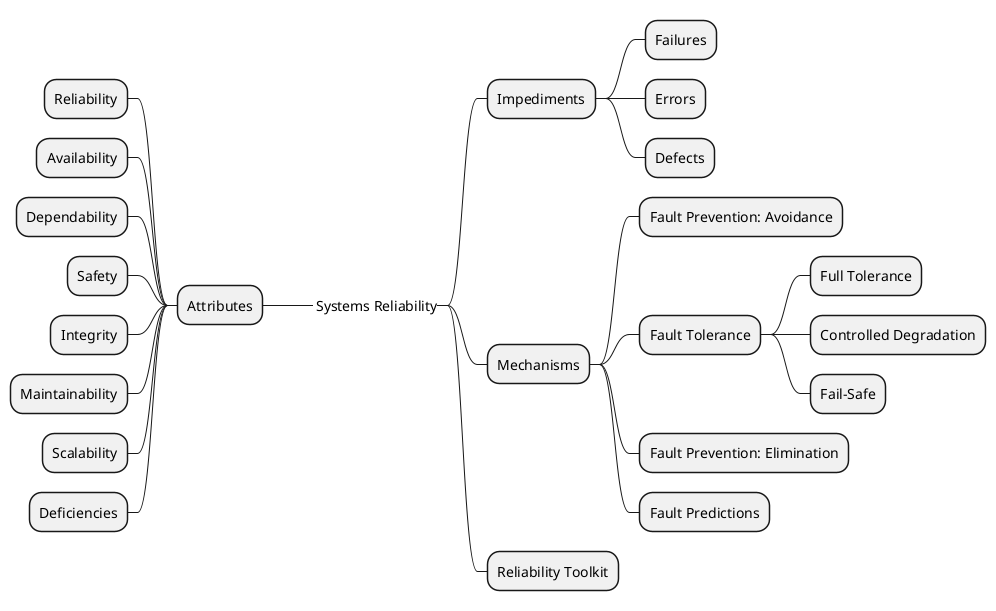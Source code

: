 @startmindmap Systems Reliability
+_ Systems Reliability
++ Impediments
+++ Failures
+++ Errors
+++ Defects
++ Mechanisms
+++ Fault Prevention: Avoidance
+++ Fault Tolerance
++++ Full Tolerance
++++ Controlled Degradation
++++ Fail-Safe
+++ Fault Prevention: Elimination
+++ Fault Predictions
++ Reliability Toolkit
-- Attributes
--- Reliability
--- Availability
--- Dependability
--- Safety
--- Integrity
--- Maintainability
--- Scalability
--- Deficiencies
@endmindmap